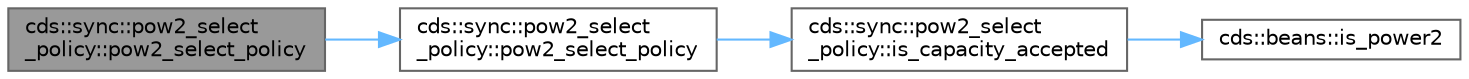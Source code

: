 digraph "cds::sync::pow2_select_policy::pow2_select_policy"
{
 // LATEX_PDF_SIZE
  bgcolor="transparent";
  edge [fontname=Helvetica,fontsize=10,labelfontname=Helvetica,labelfontsize=10];
  node [fontname=Helvetica,fontsize=10,shape=box,height=0.2,width=0.4];
  rankdir="LR";
  Node1 [id="Node000001",label="cds::sync::pow2_select\l_policy::pow2_select_policy",height=0.2,width=0.4,color="gray40", fillcolor="grey60", style="filled", fontcolor="black",tooltip="Move constructor"];
  Node1 -> Node2 [id="edge1_Node000001_Node000002",color="steelblue1",style="solid",tooltip=" "];
  Node2 [id="Node000002",label="cds::sync::pow2_select\l_policy::pow2_select_policy",height=0.2,width=0.4,color="grey40", fillcolor="white", style="filled",URL="$structcds_1_1sync_1_1pow2__select__policy.html#a4db019858699e016de2afb11bdba06d9",tooltip="Ctor. nCapacity must be power of two."];
  Node2 -> Node3 [id="edge2_Node000002_Node000003",color="steelblue1",style="solid",tooltip=" "];
  Node3 [id="Node000003",label="cds::sync::pow2_select\l_policy::is_capacity_accepted",height=0.2,width=0.4,color="grey40", fillcolor="white", style="filled",URL="$structcds_1_1sync_1_1pow2__select__policy.html#a63c2bdc21b158d2dff27acb49b8bc358",tooltip="Checks if nCapacity is acceptable by policy. nCapacity must be power of two"];
  Node3 -> Node4 [id="edge3_Node000003_Node000004",color="steelblue1",style="solid",tooltip=" "];
  Node4 [id="Node000004",label="cds::beans::is_power2",height=0.2,width=0.4,color="grey40", fillcolor="white", style="filled",URL="$namespacecds_1_1beans.html#abd6ea1248f6516068a4d2963761e8c57",tooltip="Checks if n is power of 2"];
}
